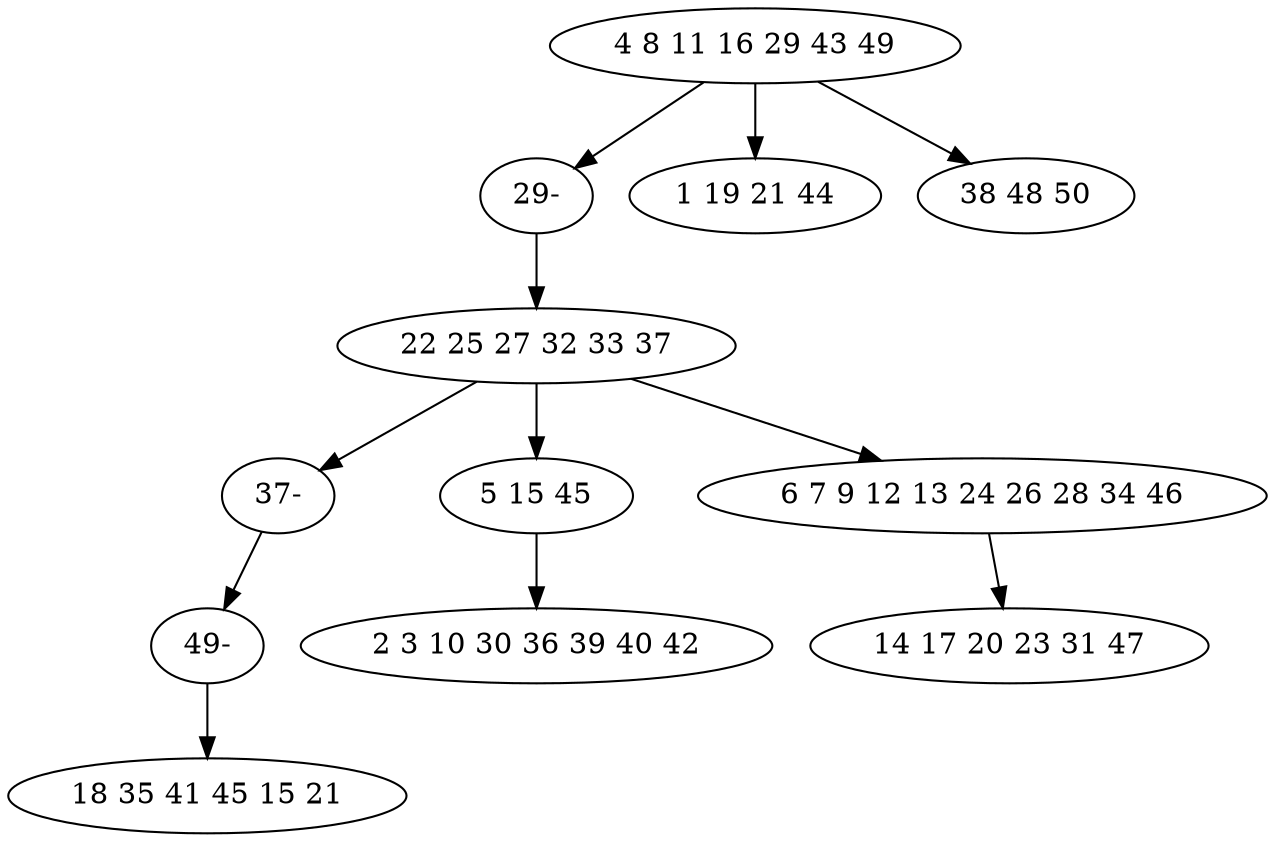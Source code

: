 digraph true_tree {
	"0" -> "10"
	"1" -> "9"
	"1" -> "3"
	"1" -> "4"
	"0" -> "5"
	"3" -> "6"
	"0" -> "7"
	"4" -> "8"
	"9" -> "11"
	"10" -> "1"
	"11" -> "2"
	"0" [label="4 8 11 16 29 43 49"];
	"1" [label="22 25 27 32 33 37"];
	"2" [label="18 35 41 45 15 21"];
	"3" [label="5 15 45"];
	"4" [label="6 7 9 12 13 24 26 28 34 46"];
	"5" [label="1 19 21 44"];
	"6" [label="2 3 10 30 36 39 40 42"];
	"7" [label="38 48 50"];
	"8" [label="14 17 20 23 31 47"];
	"9" [label="37-"];
	"10" [label="29-"];
	"11" [label="49-"];
}
